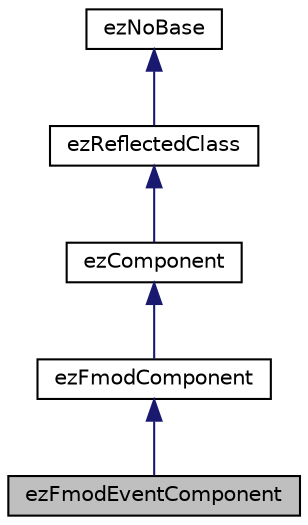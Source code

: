 digraph "ezFmodEventComponent"
{
 // LATEX_PDF_SIZE
  edge [fontname="Helvetica",fontsize="10",labelfontname="Helvetica",labelfontsize="10"];
  node [fontname="Helvetica",fontsize="10",shape=record];
  Node1 [label="ezFmodEventComponent",height=0.2,width=0.4,color="black", fillcolor="grey75", style="filled", fontcolor="black",tooltip="Represents a sound (called an 'event') in the Fmod sound system."];
  Node2 -> Node1 [dir="back",color="midnightblue",fontsize="10",style="solid",fontname="Helvetica"];
  Node2 [label="ezFmodComponent",height=0.2,width=0.4,color="black", fillcolor="white", style="filled",URL="$dc/d25/classez_fmod_component.htm",tooltip="Base class for all Fmod components, such that they all have a common ancestor."];
  Node3 -> Node2 [dir="back",color="midnightblue",fontsize="10",style="solid",fontname="Helvetica"];
  Node3 [label="ezComponent",height=0.2,width=0.4,color="black", fillcolor="white", style="filled",URL="$d6/d30/classez_component.htm",tooltip="Base class of all component types."];
  Node4 -> Node3 [dir="back",color="midnightblue",fontsize="10",style="solid",fontname="Helvetica"];
  Node4 [label="ezReflectedClass",height=0.2,width=0.4,color="black", fillcolor="white", style="filled",URL="$db/d45/classez_reflected_class.htm",tooltip="All classes that should be dynamically reflectable, need to be derived from this base class."];
  Node5 -> Node4 [dir="back",color="midnightblue",fontsize="10",style="solid",fontname="Helvetica"];
  Node5 [label="ezNoBase",height=0.2,width=0.4,color="black", fillcolor="white", style="filled",URL="$d4/d02/classez_no_base.htm",tooltip="Dummy type to pass to templates and macros that expect a base type for a class that has no base."];
}
